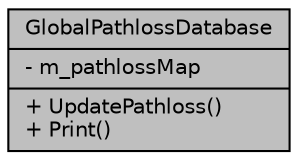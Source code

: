 digraph "GlobalPathlossDatabase"
{
  edge [fontname="Helvetica",fontsize="10",labelfontname="Helvetica",labelfontsize="10"];
  node [fontname="Helvetica",fontsize="10",shape=record];
  Node1 [label="{GlobalPathlossDatabase\n|- m_pathlossMap\l|+ UpdatePathloss()\l+ Print()\l}",height=0.2,width=0.4,color="black", fillcolor="grey75", style="filled", fontcolor="black"];
}
